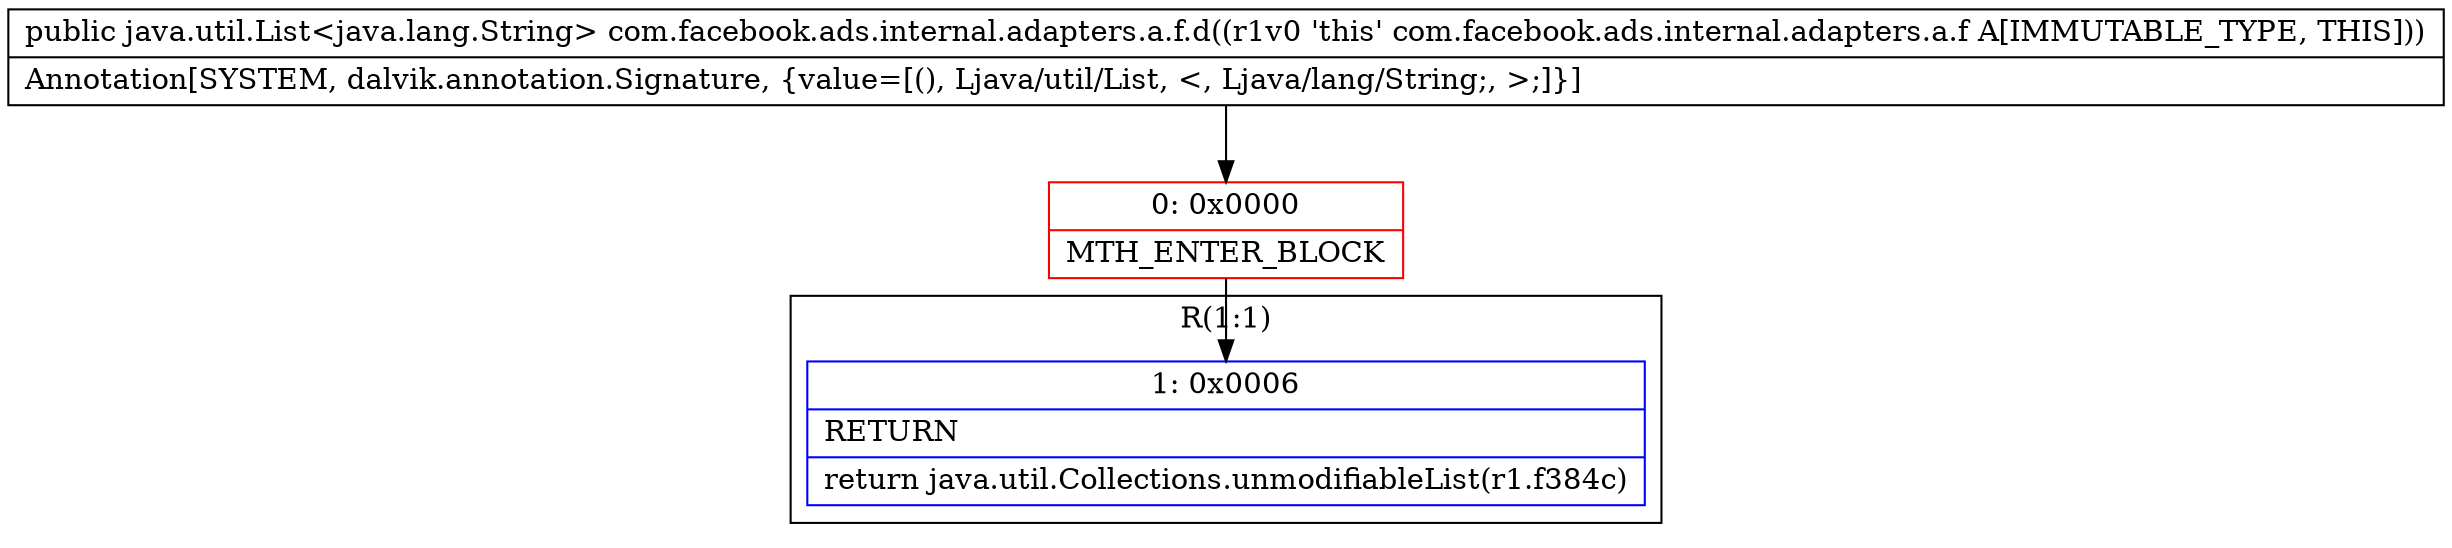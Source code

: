 digraph "CFG forcom.facebook.ads.internal.adapters.a.f.d()Ljava\/util\/List;" {
subgraph cluster_Region_1484344504 {
label = "R(1:1)";
node [shape=record,color=blue];
Node_1 [shape=record,label="{1\:\ 0x0006|RETURN\l|return java.util.Collections.unmodifiableList(r1.f384c)\l}"];
}
Node_0 [shape=record,color=red,label="{0\:\ 0x0000|MTH_ENTER_BLOCK\l}"];
MethodNode[shape=record,label="{public java.util.List\<java.lang.String\> com.facebook.ads.internal.adapters.a.f.d((r1v0 'this' com.facebook.ads.internal.adapters.a.f A[IMMUTABLE_TYPE, THIS]))  | Annotation[SYSTEM, dalvik.annotation.Signature, \{value=[(), Ljava\/util\/List, \<, Ljava\/lang\/String;, \>;]\}]\l}"];
MethodNode -> Node_0;
Node_0 -> Node_1;
}


